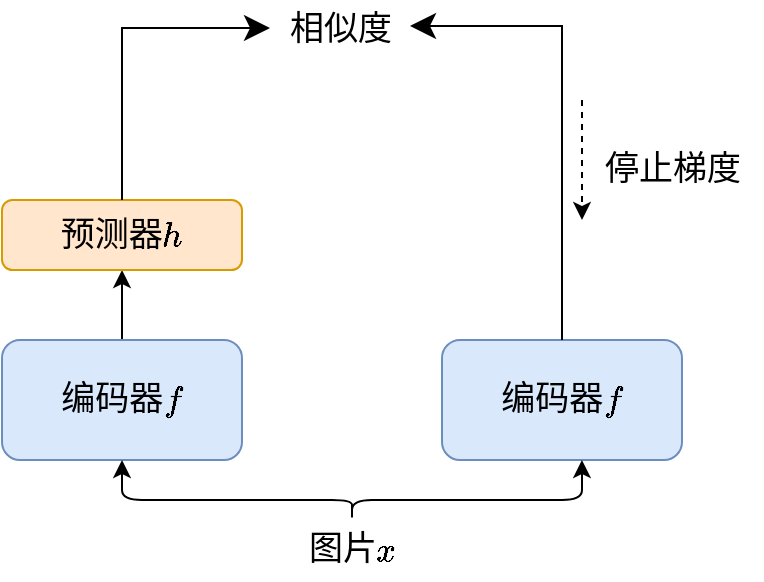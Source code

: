 <mxfile version="26.1.1">
  <diagram name="Page-1" id="VDgMftrK0lQw-klRvmnD">
    <mxGraphModel dx="1434" dy="784" grid="1" gridSize="10" guides="1" tooltips="1" connect="1" arrows="1" fold="1" page="1" pageScale="1" pageWidth="850" pageHeight="1100" math="1" shadow="0">
      <root>
        <mxCell id="0" />
        <mxCell id="1" parent="0" />
        <mxCell id="gPLuPN7H7vcohm5CUL5W-1" value="图片\(x\)" style="text;html=1;align=center;verticalAlign=middle;resizable=0;points=[];autosize=1;strokeColor=none;fillColor=none;fontFamily=SimSun;fontSize=17;" vertex="1" parent="1">
          <mxGeometry x="335" y="510" width="100" height="30" as="geometry" />
        </mxCell>
        <mxCell id="gPLuPN7H7vcohm5CUL5W-9" style="edgeStyle=orthogonalEdgeStyle;rounded=0;orthogonalLoop=1;jettySize=auto;html=1;exitX=0.5;exitY=0;exitDx=0;exitDy=0;entryX=0.5;entryY=1;entryDx=0;entryDy=0;" edge="1" parent="1" source="gPLuPN7H7vcohm5CUL5W-2" target="gPLuPN7H7vcohm5CUL5W-8">
          <mxGeometry relative="1" as="geometry" />
        </mxCell>
        <mxCell id="gPLuPN7H7vcohm5CUL5W-2" value="&lt;font face=&quot;SimSun&quot; style=&quot;font-size: 17px;&quot;&gt;编码器\(f\)&lt;/font&gt;" style="rounded=1;whiteSpace=wrap;html=1;fillColor=#dae8fc;strokeColor=#6c8ebf;" vertex="1" parent="1">
          <mxGeometry x="210" y="420" width="120" height="60" as="geometry" />
        </mxCell>
        <mxCell id="gPLuPN7H7vcohm5CUL5W-3" value="&lt;font face=&quot;SimSun&quot; style=&quot;font-size: 17px;&quot;&gt;编码器\(f\)&lt;/font&gt;" style="rounded=1;whiteSpace=wrap;html=1;fillColor=#dae8fc;strokeColor=#6c8ebf;" vertex="1" parent="1">
          <mxGeometry x="430" y="420" width="120" height="60" as="geometry" />
        </mxCell>
        <mxCell id="gPLuPN7H7vcohm5CUL5W-6" style="edgeStyle=orthogonalEdgeStyle;rounded=0;orthogonalLoop=1;jettySize=auto;html=1;exitX=0.25;exitY=1;exitDx=0;exitDy=0;entryX=0.5;entryY=1;entryDx=0;entryDy=0;" edge="1" parent="1" source="gPLuPN7H7vcohm5CUL5W-5" target="gPLuPN7H7vcohm5CUL5W-2">
          <mxGeometry relative="1" as="geometry" />
        </mxCell>
        <mxCell id="gPLuPN7H7vcohm5CUL5W-5" value="" style="shape=curlyBracket;whiteSpace=wrap;html=1;rounded=1;flipH=1;labelPosition=right;verticalLabelPosition=middle;align=left;verticalAlign=middle;rotation=90;" vertex="1" parent="1">
          <mxGeometry x="375" y="385" width="20" height="230" as="geometry" />
        </mxCell>
        <mxCell id="gPLuPN7H7vcohm5CUL5W-7" style="edgeStyle=orthogonalEdgeStyle;rounded=0;orthogonalLoop=1;jettySize=auto;html=1;entryX=0.583;entryY=1;entryDx=0;entryDy=0;entryPerimeter=0;" edge="1" parent="1" target="gPLuPN7H7vcohm5CUL5W-3">
          <mxGeometry relative="1" as="geometry">
            <mxPoint x="500" y="490" as="sourcePoint" />
          </mxGeometry>
        </mxCell>
        <mxCell id="gPLuPN7H7vcohm5CUL5W-8" value="预测器\(h\)" style="rounded=1;whiteSpace=wrap;html=1;fontFamily=SimSun;fontSize=17;fillColor=#ffe6cc;strokeColor=#d79b00;" vertex="1" parent="1">
          <mxGeometry x="210" y="350" width="120" height="35" as="geometry" />
        </mxCell>
        <mxCell id="gPLuPN7H7vcohm5CUL5W-10" value="相似度" style="text;html=1;align=center;verticalAlign=middle;resizable=0;points=[];autosize=1;strokeColor=none;fillColor=none;fontSize=17;fontFamily=SimSun;" vertex="1" parent="1">
          <mxGeometry x="344" y="250" width="70" height="30" as="geometry" />
        </mxCell>
        <mxCell id="gPLuPN7H7vcohm5CUL5W-11" style="rounded=0;orthogonalLoop=1;jettySize=auto;html=1;exitX=0.5;exitY=0;exitDx=0;exitDy=0;entryX=0;entryY=0.467;entryDx=0;entryDy=0;entryPerimeter=0;edgeStyle=orthogonalEdgeStyle;strokeWidth=1;endSize=10;" edge="1" parent="1" source="gPLuPN7H7vcohm5CUL5W-8" target="gPLuPN7H7vcohm5CUL5W-10">
          <mxGeometry relative="1" as="geometry" />
        </mxCell>
        <mxCell id="gPLuPN7H7vcohm5CUL5W-12" style="edgeStyle=orthogonalEdgeStyle;rounded=0;orthogonalLoop=1;jettySize=auto;html=1;exitX=0.5;exitY=0;exitDx=0;exitDy=0;entryX=1;entryY=0.433;entryDx=0;entryDy=0;entryPerimeter=0;endSize=10;" edge="1" parent="1" source="gPLuPN7H7vcohm5CUL5W-3" target="gPLuPN7H7vcohm5CUL5W-10">
          <mxGeometry relative="1" as="geometry" />
        </mxCell>
        <mxCell id="gPLuPN7H7vcohm5CUL5W-13" value="" style="endArrow=classic;html=1;rounded=0;dashed=1;" edge="1" parent="1">
          <mxGeometry width="50" height="50" relative="1" as="geometry">
            <mxPoint x="500" y="300" as="sourcePoint" />
            <mxPoint x="500" y="360" as="targetPoint" />
          </mxGeometry>
        </mxCell>
        <mxCell id="gPLuPN7H7vcohm5CUL5W-14" value="停止梯度" style="text;html=1;align=center;verticalAlign=middle;resizable=0;points=[];autosize=1;strokeColor=none;fillColor=none;fontSize=17;fontFamily=SimSun;" vertex="1" parent="1">
          <mxGeometry x="500" y="320" width="90" height="30" as="geometry" />
        </mxCell>
      </root>
    </mxGraphModel>
  </diagram>
</mxfile>
